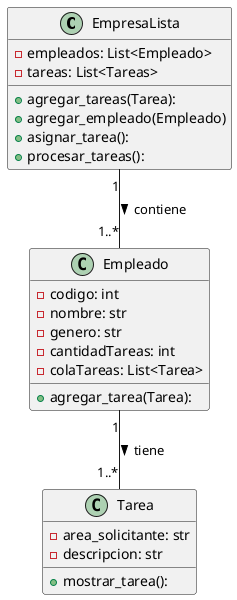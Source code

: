 @startuml  
class EmpresaLista {  
    - empleados: List<Empleado>  
    - tareas: List<Tareas>
    + agregar_tareas(Tarea):
    + agregar_empleado(Empleado)
    + asignar_tarea():
    + procesar_tareas():
}  

class Empleado {  
    - codigo: int 
    - nombre: str
    - genero: str 
    - cantidadTareas: int  
    - colaTareas: List<Tarea>  
    + agregar_tarea(Tarea):  
}  


class Tarea {
    - area_solicitante: str
    - descripcion: str 
    + mostrar_tarea():
}

EmpresaLista "1" -- "1..*" Empleado : contiene >  
Empleado "1" -- "1..*" Tarea : tiene >  
@enduml  